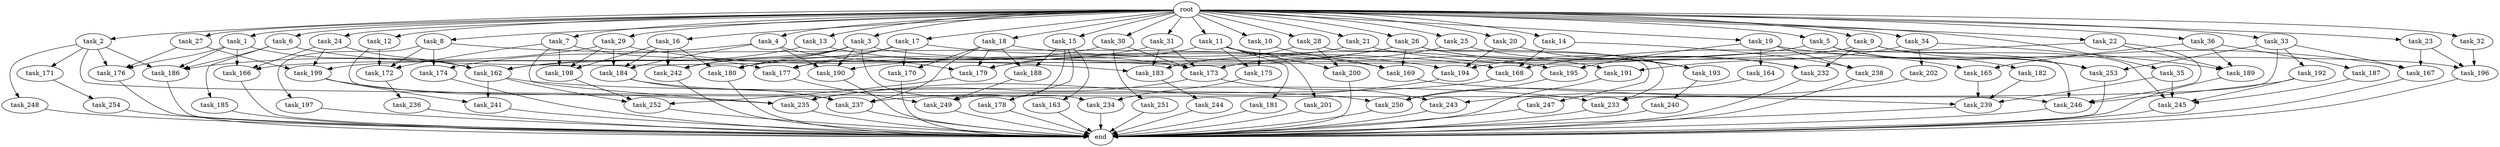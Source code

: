 digraph G {
  root [size="0.000000"];
  task_1 [size="2.048000"];
  task_2 [size="2.048000"];
  task_3 [size="2.048000"];
  task_4 [size="2.048000"];
  task_5 [size="2.048000"];
  task_6 [size="2.048000"];
  task_7 [size="2.048000"];
  task_8 [size="2.048000"];
  task_9 [size="2.048000"];
  task_10 [size="2.048000"];
  task_11 [size="2.048000"];
  task_12 [size="2.048000"];
  task_13 [size="2.048000"];
  task_14 [size="2.048000"];
  task_15 [size="2.048000"];
  task_16 [size="2.048000"];
  task_17 [size="2.048000"];
  task_18 [size="2.048000"];
  task_19 [size="2.048000"];
  task_20 [size="2.048000"];
  task_21 [size="2.048000"];
  task_22 [size="2.048000"];
  task_23 [size="2.048000"];
  task_24 [size="2.048000"];
  task_25 [size="2.048000"];
  task_26 [size="2.048000"];
  task_27 [size="2.048000"];
  task_28 [size="2.048000"];
  task_29 [size="2.048000"];
  task_30 [size="2.048000"];
  task_31 [size="2.048000"];
  task_32 [size="2.048000"];
  task_33 [size="2.048000"];
  task_34 [size="2.048000"];
  task_35 [size="2.048000"];
  task_36 [size="2.048000"];
  task_162 [size="3040836845.568000"];
  task_163 [size="68719476.736000"];
  task_164 [size="68719476.736000"];
  task_165 [size="687194767.360000"];
  task_166 [size="2972117368.832000"];
  task_167 [size="292057776.128000"];
  task_168 [size="2783138807.808000"];
  task_169 [size="1855425871.872000"];
  task_170 [size="223338299.392000"];
  task_171 [size="68719476.736000"];
  task_172 [size="2886218022.912000"];
  task_173 [size="3813930958.848000"];
  task_174 [size="1992864825.344000"];
  task_175 [size="1786706395.136000"];
  task_176 [size="841813590.016000"];
  task_177 [size="1236950581.248000"];
  task_178 [size="68719476.736000"];
  task_179 [size="566935683.072000"];
  task_180 [size="3624952397.824000"];
  task_181 [size="68719476.736000"];
  task_182 [size="154618822.656000"];
  task_183 [size="2886218022.912000"];
  task_184 [size="3384434229.248000"];
  task_185 [size="841813590.016000"];
  task_186 [size="2783138807.808000"];
  task_187 [size="618475290.624000"];
  task_188 [size="223338299.392000"];
  task_189 [size="2336462209.024000"];
  task_190 [size="1735166787.584000"];
  task_191 [size="687194767.360000"];
  task_192 [size="68719476.736000"];
  task_193 [size="1786706395.136000"];
  task_194 [size="3590592659.456000"];
  task_195 [size="223338299.392000"];
  task_196 [size="2388001816.576000"];
  task_197 [size="1717986918.400000"];
  task_198 [size="3178275799.040000"];
  task_199 [size="3109556322.304000"];
  task_200 [size="137438953.472000"];
  task_201 [size="68719476.736000"];
  task_202 [size="618475290.624000"];
  task_232 [size="1941325217.792000"];
  task_233 [size="412316860.416000"];
  task_234 [size="1666447310.848000"];
  task_235 [size="841813590.016000"];
  task_236 [size="1099511627.776000"];
  task_237 [size="2714419331.072000"];
  task_238 [size="910533066.752000"];
  task_239 [size="2731599200.256000"];
  task_240 [size="1391569403.904000"];
  task_241 [size="549755813.888000"];
  task_242 [size="2851858284.544000"];
  task_243 [size="910533066.752000"];
  task_244 [size="618475290.624000"];
  task_245 [size="4157528342.528000"];
  task_246 [size="2714419331.072000"];
  task_247 [size="68719476.736000"];
  task_248 [size="68719476.736000"];
  task_249 [size="979252543.488000"];
  task_250 [size="1838246002.688000"];
  task_251 [size="841813590.016000"];
  task_252 [size="3092376453.120000"];
  task_253 [size="1941325217.792000"];
  task_254 [size="154618822.656000"];
  end [size="0.000000"];

  root -> task_1 [size="1.000000"];
  root -> task_2 [size="1.000000"];
  root -> task_3 [size="1.000000"];
  root -> task_4 [size="1.000000"];
  root -> task_5 [size="1.000000"];
  root -> task_6 [size="1.000000"];
  root -> task_7 [size="1.000000"];
  root -> task_8 [size="1.000000"];
  root -> task_9 [size="1.000000"];
  root -> task_10 [size="1.000000"];
  root -> task_11 [size="1.000000"];
  root -> task_12 [size="1.000000"];
  root -> task_13 [size="1.000000"];
  root -> task_14 [size="1.000000"];
  root -> task_15 [size="1.000000"];
  root -> task_16 [size="1.000000"];
  root -> task_17 [size="1.000000"];
  root -> task_18 [size="1.000000"];
  root -> task_19 [size="1.000000"];
  root -> task_20 [size="1.000000"];
  root -> task_21 [size="1.000000"];
  root -> task_22 [size="1.000000"];
  root -> task_23 [size="1.000000"];
  root -> task_24 [size="1.000000"];
  root -> task_25 [size="1.000000"];
  root -> task_26 [size="1.000000"];
  root -> task_27 [size="1.000000"];
  root -> task_28 [size="1.000000"];
  root -> task_29 [size="1.000000"];
  root -> task_30 [size="1.000000"];
  root -> task_31 [size="1.000000"];
  root -> task_32 [size="1.000000"];
  root -> task_33 [size="1.000000"];
  root -> task_34 [size="1.000000"];
  root -> task_35 [size="1.000000"];
  root -> task_36 [size="1.000000"];
  task_1 -> task_162 [size="75497472.000000"];
  task_1 -> task_166 [size="75497472.000000"];
  task_1 -> task_176 [size="75497472.000000"];
  task_1 -> task_186 [size="75497472.000000"];
  task_2 -> task_171 [size="33554432.000000"];
  task_2 -> task_176 [size="33554432.000000"];
  task_2 -> task_186 [size="33554432.000000"];
  task_2 -> task_246 [size="33554432.000000"];
  task_2 -> task_248 [size="33554432.000000"];
  task_3 -> task_180 [size="679477248.000000"];
  task_3 -> task_190 [size="679477248.000000"];
  task_3 -> task_196 [size="679477248.000000"];
  task_3 -> task_199 [size="679477248.000000"];
  task_3 -> task_234 [size="679477248.000000"];
  task_3 -> task_242 [size="679477248.000000"];
  task_4 -> task_174 [size="134217728.000000"];
  task_4 -> task_179 [size="134217728.000000"];
  task_4 -> task_184 [size="134217728.000000"];
  task_4 -> task_190 [size="134217728.000000"];
  task_5 -> task_182 [size="75497472.000000"];
  task_5 -> task_194 [size="75497472.000000"];
  task_5 -> task_246 [size="75497472.000000"];
  task_5 -> task_253 [size="75497472.000000"];
  task_6 -> task_168 [size="411041792.000000"];
  task_6 -> task_185 [size="411041792.000000"];
  task_6 -> task_186 [size="411041792.000000"];
  task_7 -> task_172 [size="33554432.000000"];
  task_7 -> task_177 [size="33554432.000000"];
  task_7 -> task_198 [size="33554432.000000"];
  task_7 -> task_235 [size="33554432.000000"];
  task_8 -> task_172 [size="838860800.000000"];
  task_8 -> task_174 [size="838860800.000000"];
  task_8 -> task_194 [size="838860800.000000"];
  task_8 -> task_197 [size="838860800.000000"];
  task_9 -> task_166 [size="838860800.000000"];
  task_9 -> task_232 [size="838860800.000000"];
  task_9 -> task_245 [size="838860800.000000"];
  task_9 -> task_253 [size="838860800.000000"];
  task_10 -> task_169 [size="838860800.000000"];
  task_10 -> task_175 [size="838860800.000000"];
  task_11 -> task_175 [size="33554432.000000"];
  task_11 -> task_179 [size="33554432.000000"];
  task_11 -> task_181 [size="33554432.000000"];
  task_11 -> task_191 [size="33554432.000000"];
  task_11 -> task_200 [size="33554432.000000"];
  task_11 -> task_201 [size="33554432.000000"];
  task_12 -> task_172 [size="536870912.000000"];
  task_12 -> task_237 [size="536870912.000000"];
  task_13 -> task_162 [size="838860800.000000"];
  task_13 -> task_173 [size="838860800.000000"];
  task_14 -> task_168 [size="411041792.000000"];
  task_14 -> task_238 [size="411041792.000000"];
  task_15 -> task_163 [size="33554432.000000"];
  task_15 -> task_178 [size="33554432.000000"];
  task_15 -> task_188 [size="33554432.000000"];
  task_15 -> task_249 [size="33554432.000000"];
  task_16 -> task_180 [size="679477248.000000"];
  task_16 -> task_184 [size="679477248.000000"];
  task_16 -> task_198 [size="679477248.000000"];
  task_16 -> task_242 [size="679477248.000000"];
  task_17 -> task_169 [size="33554432.000000"];
  task_17 -> task_170 [size="33554432.000000"];
  task_17 -> task_177 [size="33554432.000000"];
  task_17 -> task_242 [size="33554432.000000"];
  task_18 -> task_170 [size="75497472.000000"];
  task_18 -> task_179 [size="75497472.000000"];
  task_18 -> task_188 [size="75497472.000000"];
  task_18 -> task_195 [size="75497472.000000"];
  task_18 -> task_237 [size="75497472.000000"];
  task_19 -> task_164 [size="33554432.000000"];
  task_19 -> task_167 [size="33554432.000000"];
  task_19 -> task_195 [size="33554432.000000"];
  task_19 -> task_238 [size="33554432.000000"];
  task_20 -> task_193 [size="838860800.000000"];
  task_20 -> task_194 [size="838860800.000000"];
  task_21 -> task_162 [size="33554432.000000"];
  task_21 -> task_165 [size="33554432.000000"];
  task_22 -> task_168 [size="536870912.000000"];
  task_22 -> task_189 [size="536870912.000000"];
  task_22 -> task_246 [size="536870912.000000"];
  task_23 -> task_167 [size="75497472.000000"];
  task_23 -> task_196 [size="75497472.000000"];
  task_24 -> task_162 [size="536870912.000000"];
  task_24 -> task_166 [size="536870912.000000"];
  task_24 -> task_199 [size="536870912.000000"];
  task_25 -> task_173 [size="75497472.000000"];
  task_25 -> task_232 [size="75497472.000000"];
  task_26 -> task_169 [size="33554432.000000"];
  task_26 -> task_179 [size="33554432.000000"];
  task_26 -> task_190 [size="33554432.000000"];
  task_26 -> task_193 [size="33554432.000000"];
  task_26 -> task_232 [size="33554432.000000"];
  task_26 -> task_233 [size="33554432.000000"];
  task_27 -> task_176 [size="301989888.000000"];
  task_27 -> task_199 [size="301989888.000000"];
  task_28 -> task_183 [size="33554432.000000"];
  task_28 -> task_200 [size="33554432.000000"];
  task_28 -> task_247 [size="33554432.000000"];
  task_29 -> task_183 [size="838860800.000000"];
  task_29 -> task_184 [size="838860800.000000"];
  task_29 -> task_186 [size="838860800.000000"];
  task_29 -> task_198 [size="838860800.000000"];
  task_30 -> task_173 [size="411041792.000000"];
  task_30 -> task_180 [size="411041792.000000"];
  task_30 -> task_251 [size="411041792.000000"];
  task_31 -> task_173 [size="536870912.000000"];
  task_31 -> task_177 [size="536870912.000000"];
  task_31 -> task_183 [size="536870912.000000"];
  task_32 -> task_196 [size="411041792.000000"];
  task_33 -> task_167 [size="33554432.000000"];
  task_33 -> task_192 [size="33554432.000000"];
  task_33 -> task_233 [size="33554432.000000"];
  task_33 -> task_253 [size="33554432.000000"];
  task_34 -> task_189 [size="301989888.000000"];
  task_34 -> task_191 [size="301989888.000000"];
  task_34 -> task_202 [size="301989888.000000"];
  task_35 -> task_239 [size="209715200.000000"];
  task_35 -> task_245 [size="209715200.000000"];
  task_36 -> task_165 [size="301989888.000000"];
  task_36 -> task_187 [size="301989888.000000"];
  task_36 -> task_189 [size="301989888.000000"];
  task_162 -> task_233 [size="134217728.000000"];
  task_162 -> task_241 [size="134217728.000000"];
  task_162 -> task_252 [size="134217728.000000"];
  task_163 -> end [size="1.000000"];
  task_164 -> task_250 [size="411041792.000000"];
  task_165 -> task_239 [size="838860800.000000"];
  task_166 -> end [size="1.000000"];
  task_167 -> end [size="1.000000"];
  task_168 -> task_237 [size="301989888.000000"];
  task_169 -> task_239 [size="75497472.000000"];
  task_170 -> end [size="1.000000"];
  task_171 -> task_254 [size="75497472.000000"];
  task_172 -> task_236 [size="536870912.000000"];
  task_173 -> task_235 [size="33554432.000000"];
  task_173 -> task_243 [size="33554432.000000"];
  task_174 -> end [size="1.000000"];
  task_175 -> task_234 [size="134217728.000000"];
  task_176 -> end [size="1.000000"];
  task_177 -> task_249 [size="411041792.000000"];
  task_178 -> end [size="1.000000"];
  task_179 -> task_252 [size="838860800.000000"];
  task_180 -> end [size="1.000000"];
  task_181 -> end [size="1.000000"];
  task_182 -> task_239 [size="209715200.000000"];
  task_183 -> task_244 [size="301989888.000000"];
  task_184 -> task_237 [size="411041792.000000"];
  task_184 -> task_250 [size="411041792.000000"];
  task_185 -> end [size="1.000000"];
  task_186 -> end [size="1.000000"];
  task_187 -> task_245 [size="301989888.000000"];
  task_188 -> task_249 [size="33554432.000000"];
  task_189 -> end [size="1.000000"];
  task_190 -> end [size="1.000000"];
  task_191 -> end [size="1.000000"];
  task_192 -> task_245 [size="679477248.000000"];
  task_192 -> task_246 [size="679477248.000000"];
  task_193 -> task_240 [size="679477248.000000"];
  task_194 -> task_235 [size="209715200.000000"];
  task_195 -> task_250 [size="75497472.000000"];
  task_196 -> end [size="1.000000"];
  task_197 -> end [size="1.000000"];
  task_198 -> task_252 [size="536870912.000000"];
  task_199 -> task_235 [size="134217728.000000"];
  task_199 -> task_241 [size="134217728.000000"];
  task_200 -> end [size="1.000000"];
  task_201 -> end [size="1.000000"];
  task_202 -> task_243 [size="411041792.000000"];
  task_232 -> end [size="1.000000"];
  task_233 -> end [size="1.000000"];
  task_234 -> end [size="1.000000"];
  task_235 -> end [size="1.000000"];
  task_236 -> end [size="1.000000"];
  task_237 -> end [size="1.000000"];
  task_238 -> end [size="1.000000"];
  task_239 -> end [size="1.000000"];
  task_240 -> end [size="1.000000"];
  task_241 -> end [size="1.000000"];
  task_242 -> end [size="1.000000"];
  task_243 -> end [size="1.000000"];
  task_244 -> end [size="1.000000"];
  task_245 -> end [size="1.000000"];
  task_246 -> end [size="1.000000"];
  task_247 -> end [size="1.000000"];
  task_248 -> end [size="1.000000"];
  task_249 -> end [size="1.000000"];
  task_250 -> end [size="1.000000"];
  task_251 -> end [size="1.000000"];
  task_252 -> end [size="1.000000"];
  task_253 -> end [size="1.000000"];
  task_254 -> end [size="1.000000"];
}
